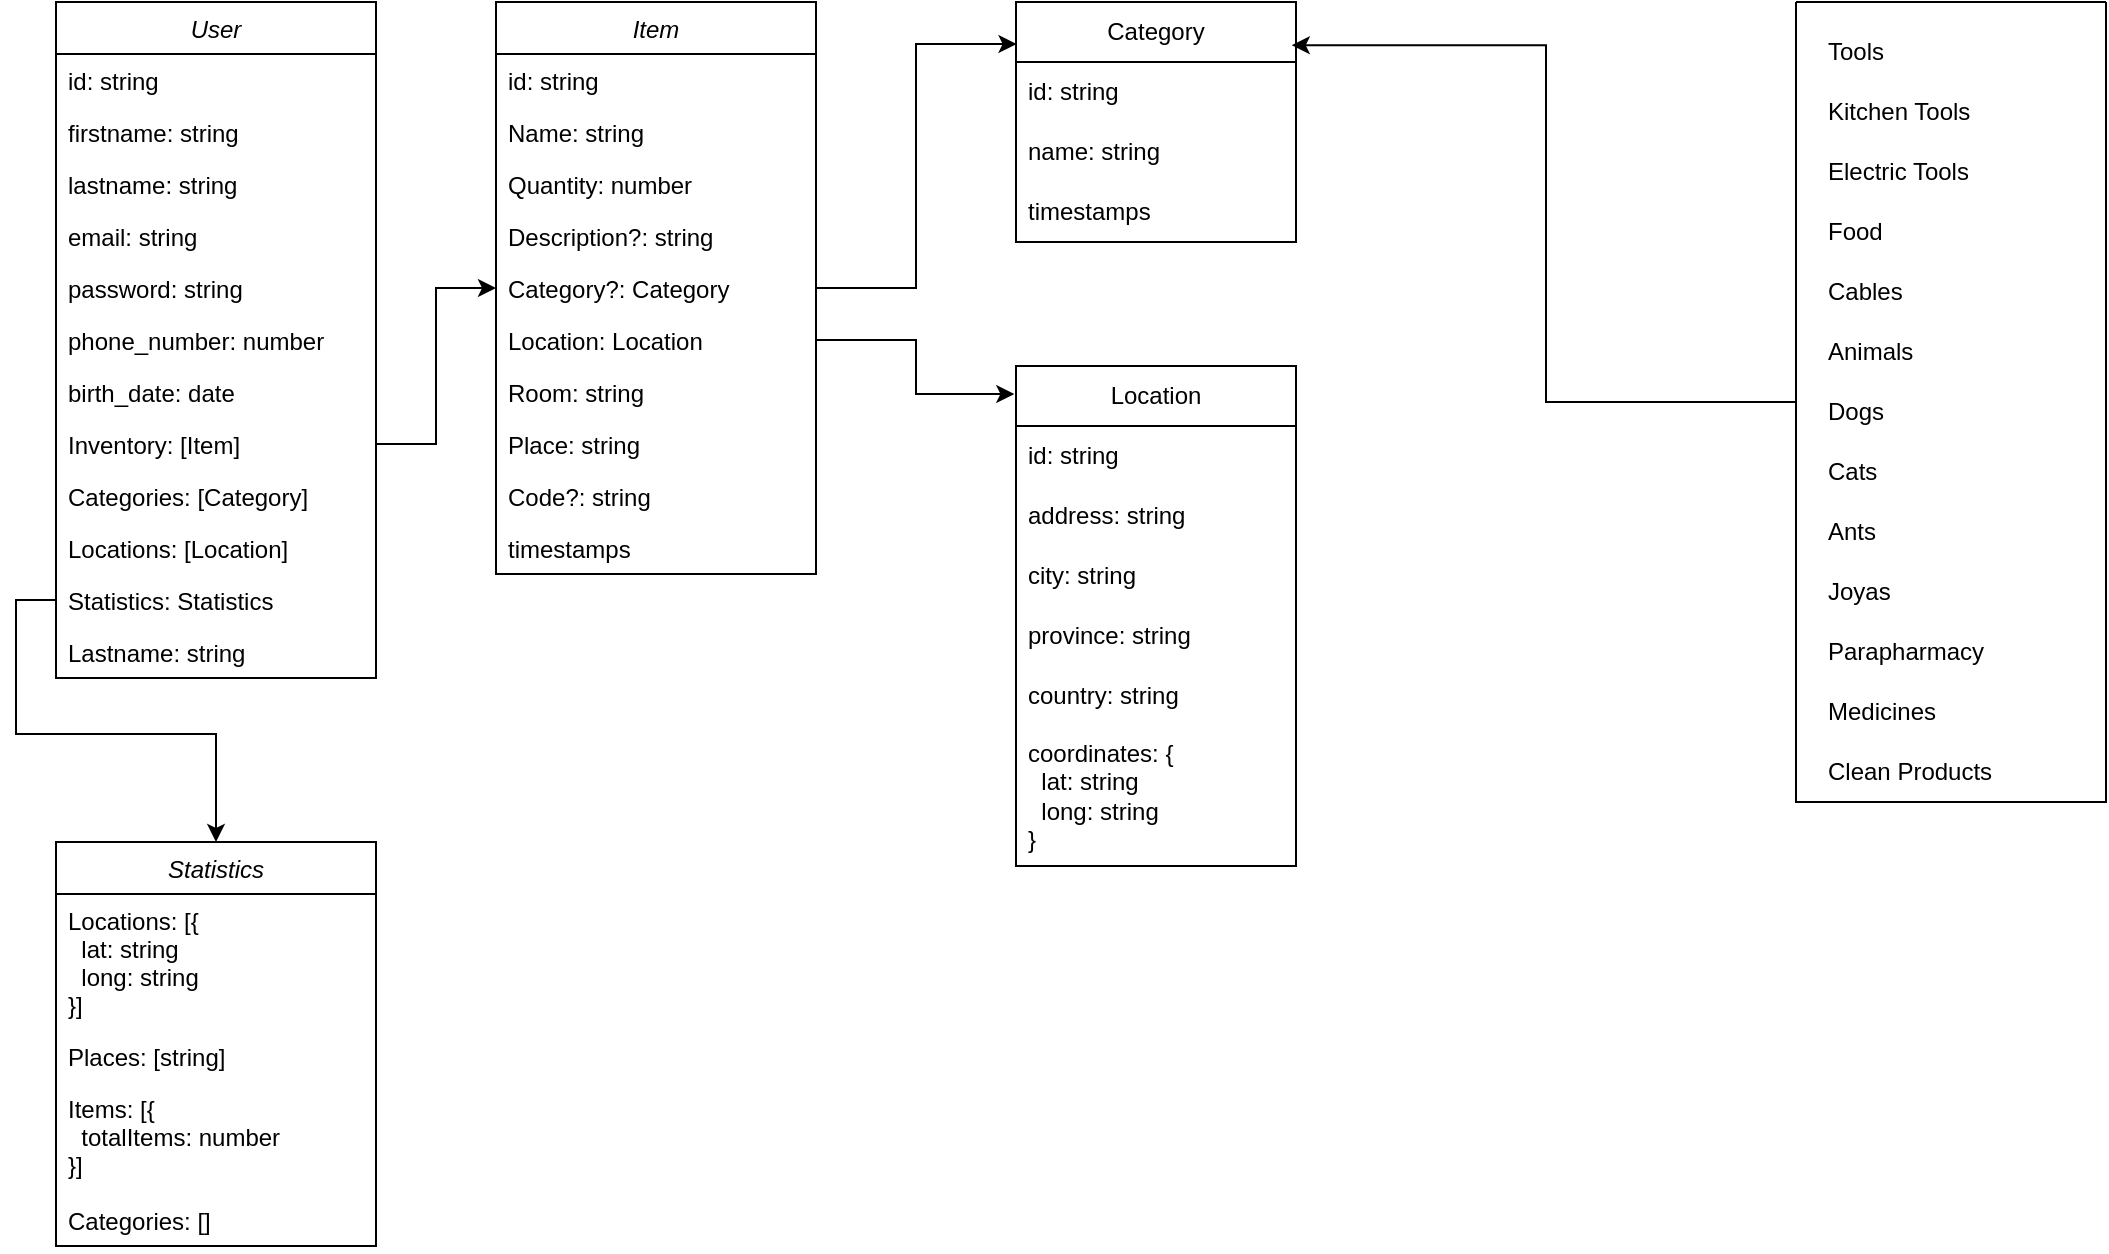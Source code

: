 <mxfile>
    <diagram id="C5RBs43oDa-KdzZeNtuy" name="Page-1">
        <mxGraphModel dx="387" dy="584" grid="1" gridSize="10" guides="1" tooltips="1" connect="1" arrows="1" fold="1" page="1" pageScale="1" pageWidth="827" pageHeight="1169" math="0" shadow="0">
            <root>
                <mxCell id="WIyWlLk6GJQsqaUBKTNV-0"/>
                <mxCell id="WIyWlLk6GJQsqaUBKTNV-1" parent="WIyWlLk6GJQsqaUBKTNV-0"/>
                <mxCell id="lTNnwM9sCUktdLASfNQ8-12" value="" style="edgeStyle=orthogonalEdgeStyle;rounded=0;orthogonalLoop=1;jettySize=auto;html=1;" parent="WIyWlLk6GJQsqaUBKTNV-1" source="zkfFHV4jXpPFQw0GAbJ--5" target="lTNnwM9sCUktdLASfNQ8-6" edge="1">
                    <mxGeometry relative="1" as="geometry"/>
                </mxCell>
                <mxCell id="lTNnwM9sCUktdLASfNQ8-35" value="" style="edgeStyle=orthogonalEdgeStyle;rounded=0;orthogonalLoop=1;jettySize=auto;html=1;" parent="WIyWlLk6GJQsqaUBKTNV-1" source="lTNnwM9sCUktdLASfNQ8-16" target="lTNnwM9sCUktdLASfNQ8-26" edge="1">
                    <mxGeometry relative="1" as="geometry"/>
                </mxCell>
                <mxCell id="zkfFHV4jXpPFQw0GAbJ--0" value="User" style="swimlane;fontStyle=2;align=center;verticalAlign=top;childLayout=stackLayout;horizontal=1;startSize=26;horizontalStack=0;resizeParent=1;resizeLast=0;collapsible=1;marginBottom=0;rounded=0;shadow=0;strokeWidth=1;" parent="WIyWlLk6GJQsqaUBKTNV-1" vertex="1">
                    <mxGeometry x="50" y="30" width="160" height="338" as="geometry">
                        <mxRectangle x="230" y="140" width="160" height="26" as="alternateBounds"/>
                    </mxGeometry>
                </mxCell>
                <mxCell id="VbtxG0WR9IZYmpiAiTTr-2" value="id: string" style="text;align=left;verticalAlign=top;spacingLeft=4;spacingRight=4;overflow=hidden;rotatable=0;points=[[0,0.5],[1,0.5]];portConstraint=eastwest;" parent="zkfFHV4jXpPFQw0GAbJ--0" vertex="1">
                    <mxGeometry y="26" width="160" height="26" as="geometry"/>
                </mxCell>
                <mxCell id="zkfFHV4jXpPFQw0GAbJ--1" value="firstname: string" style="text;align=left;verticalAlign=top;spacingLeft=4;spacingRight=4;overflow=hidden;rotatable=0;points=[[0,0.5],[1,0.5]];portConstraint=eastwest;" parent="zkfFHV4jXpPFQw0GAbJ--0" vertex="1">
                    <mxGeometry y="52" width="160" height="26" as="geometry"/>
                </mxCell>
                <mxCell id="zkfFHV4jXpPFQw0GAbJ--2" value="lastname: string" style="text;align=left;verticalAlign=top;spacingLeft=4;spacingRight=4;overflow=hidden;rotatable=0;points=[[0,0.5],[1,0.5]];portConstraint=eastwest;rounded=0;shadow=0;html=0;" parent="zkfFHV4jXpPFQw0GAbJ--0" vertex="1">
                    <mxGeometry y="78" width="160" height="26" as="geometry"/>
                </mxCell>
                <mxCell id="zkfFHV4jXpPFQw0GAbJ--3" value="email: string" style="text;align=left;verticalAlign=top;spacingLeft=4;spacingRight=4;overflow=hidden;rotatable=0;points=[[0,0.5],[1,0.5]];portConstraint=eastwest;rounded=0;shadow=0;html=0;" parent="zkfFHV4jXpPFQw0GAbJ--0" vertex="1">
                    <mxGeometry y="104" width="160" height="26" as="geometry"/>
                </mxCell>
                <mxCell id="lTNnwM9sCUktdLASfNQ8-13" value="password: string" style="text;align=left;verticalAlign=top;spacingLeft=4;spacingRight=4;overflow=hidden;rotatable=0;points=[[0,0.5],[1,0.5]];portConstraint=eastwest;rounded=0;shadow=0;html=0;" parent="zkfFHV4jXpPFQw0GAbJ--0" vertex="1">
                    <mxGeometry y="130" width="160" height="26" as="geometry"/>
                </mxCell>
                <mxCell id="lTNnwM9sCUktdLASfNQ8-14" value="phone_number: number" style="text;align=left;verticalAlign=top;spacingLeft=4;spacingRight=4;overflow=hidden;rotatable=0;points=[[0,0.5],[1,0.5]];portConstraint=eastwest;rounded=0;shadow=0;html=0;" parent="zkfFHV4jXpPFQw0GAbJ--0" vertex="1">
                    <mxGeometry y="156" width="160" height="26" as="geometry"/>
                </mxCell>
                <mxCell id="lTNnwM9sCUktdLASfNQ8-15" value="birth_date: date" style="text;align=left;verticalAlign=top;spacingLeft=4;spacingRight=4;overflow=hidden;rotatable=0;points=[[0,0.5],[1,0.5]];portConstraint=eastwest;rounded=0;shadow=0;html=0;" parent="zkfFHV4jXpPFQw0GAbJ--0" vertex="1">
                    <mxGeometry y="182" width="160" height="26" as="geometry"/>
                </mxCell>
                <mxCell id="zkfFHV4jXpPFQw0GAbJ--5" value="Inventory: [Item]" style="text;align=left;verticalAlign=top;spacingLeft=4;spacingRight=4;overflow=hidden;rotatable=0;points=[[0,0.5],[1,0.5]];portConstraint=eastwest;" parent="zkfFHV4jXpPFQw0GAbJ--0" vertex="1">
                    <mxGeometry y="208" width="160" height="26" as="geometry"/>
                </mxCell>
                <mxCell id="lTNnwM9sCUktdLASfNQ8-84" value="Categories: [Category]" style="text;align=left;verticalAlign=top;spacingLeft=4;spacingRight=4;overflow=hidden;rotatable=0;points=[[0,0.5],[1,0.5]];portConstraint=eastwest;" parent="zkfFHV4jXpPFQw0GAbJ--0" vertex="1">
                    <mxGeometry y="234" width="160" height="26" as="geometry"/>
                </mxCell>
                <mxCell id="lTNnwM9sCUktdLASfNQ8-83" value="Locations: [Location]" style="text;align=left;verticalAlign=top;spacingLeft=4;spacingRight=4;overflow=hidden;rotatable=0;points=[[0,0.5],[1,0.5]];portConstraint=eastwest;" parent="zkfFHV4jXpPFQw0GAbJ--0" vertex="1">
                    <mxGeometry y="260" width="160" height="26" as="geometry"/>
                </mxCell>
                <mxCell id="lTNnwM9sCUktdLASfNQ8-16" value="Statistics: Statistics" style="text;align=left;verticalAlign=top;spacingLeft=4;spacingRight=4;overflow=hidden;rotatable=0;points=[[0,0.5],[1,0.5]];portConstraint=eastwest;" parent="zkfFHV4jXpPFQw0GAbJ--0" vertex="1">
                    <mxGeometry y="286" width="160" height="26" as="geometry"/>
                </mxCell>
                <mxCell id="lTNnwM9sCUktdLASfNQ8-85" value="Lastname: string" style="text;align=left;verticalAlign=top;spacingLeft=4;spacingRight=4;overflow=hidden;rotatable=0;points=[[0,0.5],[1,0.5]];portConstraint=eastwest;rounded=0;shadow=0;html=0;" parent="zkfFHV4jXpPFQw0GAbJ--0" vertex="1">
                    <mxGeometry y="312" width="160" height="26" as="geometry"/>
                </mxCell>
                <mxCell id="lTNnwM9sCUktdLASfNQ8-6" value="Item" style="swimlane;fontStyle=2;align=center;verticalAlign=top;childLayout=stackLayout;horizontal=1;startSize=26;horizontalStack=0;resizeParent=1;resizeLast=0;collapsible=1;marginBottom=0;rounded=0;shadow=0;strokeWidth=1;" parent="WIyWlLk6GJQsqaUBKTNV-1" vertex="1">
                    <mxGeometry x="270" y="30" width="160" height="286" as="geometry">
                        <mxRectangle x="230" y="140" width="160" height="26" as="alternateBounds"/>
                    </mxGeometry>
                </mxCell>
                <mxCell id="VbtxG0WR9IZYmpiAiTTr-1" value="id: string" style="text;align=left;verticalAlign=top;spacingLeft=4;spacingRight=4;overflow=hidden;rotatable=0;points=[[0,0.5],[1,0.5]];portConstraint=eastwest;rounded=0;shadow=0;html=0;" parent="lTNnwM9sCUktdLASfNQ8-6" vertex="1">
                    <mxGeometry y="26" width="160" height="26" as="geometry"/>
                </mxCell>
                <mxCell id="lTNnwM9sCUktdLASfNQ8-9" value="Name: string" style="text;align=left;verticalAlign=top;spacingLeft=4;spacingRight=4;overflow=hidden;rotatable=0;points=[[0,0.5],[1,0.5]];portConstraint=eastwest;rounded=0;shadow=0;html=0;" parent="lTNnwM9sCUktdLASfNQ8-6" vertex="1">
                    <mxGeometry y="52" width="160" height="26" as="geometry"/>
                </mxCell>
                <mxCell id="lTNnwM9sCUktdLASfNQ8-38" value="Quantity: number" style="text;align=left;verticalAlign=top;spacingLeft=4;spacingRight=4;overflow=hidden;rotatable=0;points=[[0,0.5],[1,0.5]];portConstraint=eastwest;" parent="lTNnwM9sCUktdLASfNQ8-6" vertex="1">
                    <mxGeometry y="78" width="160" height="26" as="geometry"/>
                </mxCell>
                <mxCell id="lTNnwM9sCUktdLASfNQ8-11" value="Description?: string" style="text;align=left;verticalAlign=top;spacingLeft=4;spacingRight=4;overflow=hidden;rotatable=0;points=[[0,0.5],[1,0.5]];portConstraint=eastwest;" parent="lTNnwM9sCUktdLASfNQ8-6" vertex="1">
                    <mxGeometry y="104" width="160" height="26" as="geometry"/>
                </mxCell>
                <mxCell id="lTNnwM9sCUktdLASfNQ8-36" value="Category?: Category" style="text;align=left;verticalAlign=top;spacingLeft=4;spacingRight=4;overflow=hidden;rotatable=0;points=[[0,0.5],[1,0.5]];portConstraint=eastwest;rounded=0;shadow=0;html=0;" parent="lTNnwM9sCUktdLASfNQ8-6" vertex="1">
                    <mxGeometry y="130" width="160" height="26" as="geometry"/>
                </mxCell>
                <mxCell id="lTNnwM9sCUktdLASfNQ8-7" value="Location: Location" style="text;align=left;verticalAlign=top;spacingLeft=4;spacingRight=4;overflow=hidden;rotatable=0;points=[[0,0.5],[1,0.5]];portConstraint=eastwest;" parent="lTNnwM9sCUktdLASfNQ8-6" vertex="1">
                    <mxGeometry y="156" width="160" height="26" as="geometry"/>
                </mxCell>
                <mxCell id="lTNnwM9sCUktdLASfNQ8-37" value="Room: string" style="text;align=left;verticalAlign=top;spacingLeft=4;spacingRight=4;overflow=hidden;rotatable=0;points=[[0,0.5],[1,0.5]];portConstraint=eastwest;" parent="lTNnwM9sCUktdLASfNQ8-6" vertex="1">
                    <mxGeometry y="182" width="160" height="26" as="geometry"/>
                </mxCell>
                <mxCell id="lTNnwM9sCUktdLASfNQ8-8" value="Place: string" style="text;align=left;verticalAlign=top;spacingLeft=4;spacingRight=4;overflow=hidden;rotatable=0;points=[[0,0.5],[1,0.5]];portConstraint=eastwest;rounded=0;shadow=0;html=0;" parent="lTNnwM9sCUktdLASfNQ8-6" vertex="1">
                    <mxGeometry y="208" width="160" height="26" as="geometry"/>
                </mxCell>
                <mxCell id="lTNnwM9sCUktdLASfNQ8-48" value="Code?: string" style="text;align=left;verticalAlign=top;spacingLeft=4;spacingRight=4;overflow=hidden;rotatable=0;points=[[0,0.5],[1,0.5]];portConstraint=eastwest;rounded=0;shadow=0;html=0;" parent="lTNnwM9sCUktdLASfNQ8-6" vertex="1">
                    <mxGeometry y="234" width="160" height="26" as="geometry"/>
                </mxCell>
                <mxCell id="lTNnwM9sCUktdLASfNQ8-86" value="timestamps" style="text;align=left;verticalAlign=top;spacingLeft=4;spacingRight=4;overflow=hidden;rotatable=0;points=[[0,0.5],[1,0.5]];portConstraint=eastwest;rounded=0;shadow=0;html=0;" parent="lTNnwM9sCUktdLASfNQ8-6" vertex="1">
                    <mxGeometry y="260" width="160" height="26" as="geometry"/>
                </mxCell>
                <mxCell id="lTNnwM9sCUktdLASfNQ8-26" value="Statistics" style="swimlane;fontStyle=2;align=center;verticalAlign=top;childLayout=stackLayout;horizontal=1;startSize=26;horizontalStack=0;resizeParent=1;resizeLast=0;collapsible=1;marginBottom=0;rounded=0;shadow=0;strokeWidth=1;" parent="WIyWlLk6GJQsqaUBKTNV-1" vertex="1">
                    <mxGeometry x="50" y="450" width="160" height="202" as="geometry">
                        <mxRectangle x="230" y="140" width="160" height="26" as="alternateBounds"/>
                    </mxGeometry>
                </mxCell>
                <mxCell id="lTNnwM9sCUktdLASfNQ8-28" value="Locations: [{&#10;  lat: string&#10;  long: string&#10;}]" style="text;align=left;verticalAlign=top;spacingLeft=4;spacingRight=4;overflow=hidden;rotatable=0;points=[[0,0.5],[1,0.5]];portConstraint=eastwest;rounded=0;shadow=0;html=0;" parent="lTNnwM9sCUktdLASfNQ8-26" vertex="1">
                    <mxGeometry y="26" width="160" height="68" as="geometry"/>
                </mxCell>
                <mxCell id="lTNnwM9sCUktdLASfNQ8-27" value="Places: [string]" style="text;align=left;verticalAlign=top;spacingLeft=4;spacingRight=4;overflow=hidden;rotatable=0;points=[[0,0.5],[1,0.5]];portConstraint=eastwest;" parent="lTNnwM9sCUktdLASfNQ8-26" vertex="1">
                    <mxGeometry y="94" width="160" height="26" as="geometry"/>
                </mxCell>
                <mxCell id="lTNnwM9sCUktdLASfNQ8-29" value="Items: [{&#10;  totalItems: number&#10;}]" style="text;align=left;verticalAlign=top;spacingLeft=4;spacingRight=4;overflow=hidden;rotatable=0;points=[[0,0.5],[1,0.5]];portConstraint=eastwest;rounded=0;shadow=0;html=0;" parent="lTNnwM9sCUktdLASfNQ8-26" vertex="1">
                    <mxGeometry y="120" width="160" height="56" as="geometry"/>
                </mxCell>
                <mxCell id="lTNnwM9sCUktdLASfNQ8-82" value="Categories: []" style="text;align=left;verticalAlign=top;spacingLeft=4;spacingRight=4;overflow=hidden;rotatable=0;points=[[0,0.5],[1,0.5]];portConstraint=eastwest;rounded=0;shadow=0;html=0;" parent="lTNnwM9sCUktdLASfNQ8-26" vertex="1">
                    <mxGeometry y="176" width="160" height="26" as="geometry"/>
                </mxCell>
                <mxCell id="lTNnwM9sCUktdLASfNQ8-51" value="Category" style="swimlane;fontStyle=0;childLayout=stackLayout;horizontal=1;startSize=30;horizontalStack=0;resizeParent=1;resizeParentMax=0;resizeLast=0;collapsible=1;marginBottom=0;whiteSpace=wrap;html=1;" parent="WIyWlLk6GJQsqaUBKTNV-1" vertex="1">
                    <mxGeometry x="530" y="30" width="140" height="120" as="geometry"/>
                </mxCell>
                <mxCell id="VbtxG0WR9IZYmpiAiTTr-0" value="id: string" style="text;strokeColor=none;fillColor=none;align=left;verticalAlign=middle;spacingLeft=4;spacingRight=4;overflow=hidden;points=[[0,0.5],[1,0.5]];portConstraint=eastwest;rotatable=0;whiteSpace=wrap;html=1;" parent="lTNnwM9sCUktdLASfNQ8-51" vertex="1">
                    <mxGeometry y="30" width="140" height="30" as="geometry"/>
                </mxCell>
                <mxCell id="lTNnwM9sCUktdLASfNQ8-52" value="name: string" style="text;strokeColor=none;fillColor=none;align=left;verticalAlign=middle;spacingLeft=4;spacingRight=4;overflow=hidden;points=[[0,0.5],[1,0.5]];portConstraint=eastwest;rotatable=0;whiteSpace=wrap;html=1;" parent="lTNnwM9sCUktdLASfNQ8-51" vertex="1">
                    <mxGeometry y="60" width="140" height="30" as="geometry"/>
                </mxCell>
                <mxCell id="lTNnwM9sCUktdLASfNQ8-53" value="timestamps" style="text;strokeColor=none;fillColor=none;align=left;verticalAlign=middle;spacingLeft=4;spacingRight=4;overflow=hidden;points=[[0,0.5],[1,0.5]];portConstraint=eastwest;rotatable=0;whiteSpace=wrap;html=1;" parent="lTNnwM9sCUktdLASfNQ8-51" vertex="1">
                    <mxGeometry y="90" width="140" height="30" as="geometry"/>
                </mxCell>
                <mxCell id="lTNnwM9sCUktdLASfNQ8-72" style="edgeStyle=orthogonalEdgeStyle;rounded=0;orthogonalLoop=1;jettySize=auto;html=1;entryX=0.985;entryY=0.18;entryDx=0;entryDy=0;entryPerimeter=0;" parent="WIyWlLk6GJQsqaUBKTNV-1" source="lTNnwM9sCUktdLASfNQ8-57" target="lTNnwM9sCUktdLASfNQ8-51" edge="1">
                    <mxGeometry relative="1" as="geometry">
                        <mxPoint x="850" y="45" as="targetPoint"/>
                    </mxGeometry>
                </mxCell>
                <mxCell id="lTNnwM9sCUktdLASfNQ8-57" value="" style="swimlane;startSize=0;" parent="WIyWlLk6GJQsqaUBKTNV-1" vertex="1">
                    <mxGeometry x="920" y="30" width="155" height="400" as="geometry"/>
                </mxCell>
                <mxCell id="lTNnwM9sCUktdLASfNQ8-40" value="Tools" style="text;strokeColor=none;fillColor=none;align=left;verticalAlign=middle;spacingLeft=4;spacingRight=4;overflow=hidden;points=[[0,0.5],[1,0.5]];portConstraint=eastwest;rotatable=0;whiteSpace=wrap;html=1;" parent="lTNnwM9sCUktdLASfNQ8-57" vertex="1">
                    <mxGeometry x="10" y="10" width="140" height="30" as="geometry"/>
                </mxCell>
                <mxCell id="lTNnwM9sCUktdLASfNQ8-47" value="Kitchen Tools" style="text;strokeColor=none;fillColor=none;align=left;verticalAlign=middle;spacingLeft=4;spacingRight=4;overflow=hidden;points=[[0,0.5],[1,0.5]];portConstraint=eastwest;rotatable=0;whiteSpace=wrap;html=1;" parent="lTNnwM9sCUktdLASfNQ8-57" vertex="1">
                    <mxGeometry x="10" y="40" width="140" height="30" as="geometry"/>
                </mxCell>
                <mxCell id="lTNnwM9sCUktdLASfNQ8-49" value="Electric Tools" style="text;strokeColor=none;fillColor=none;align=left;verticalAlign=middle;spacingLeft=4;spacingRight=4;overflow=hidden;points=[[0,0.5],[1,0.5]];portConstraint=eastwest;rotatable=0;whiteSpace=wrap;html=1;" parent="lTNnwM9sCUktdLASfNQ8-57" vertex="1">
                    <mxGeometry x="10" y="70" width="140" height="30" as="geometry"/>
                </mxCell>
                <mxCell id="lTNnwM9sCUktdLASfNQ8-42" value="Cables" style="text;strokeColor=none;fillColor=none;align=left;verticalAlign=middle;spacingLeft=4;spacingRight=4;overflow=hidden;points=[[0,0.5],[1,0.5]];portConstraint=eastwest;rotatable=0;whiteSpace=wrap;html=1;" parent="lTNnwM9sCUktdLASfNQ8-57" vertex="1">
                    <mxGeometry x="10" y="130" width="140" height="30" as="geometry"/>
                </mxCell>
                <mxCell id="lTNnwM9sCUktdLASfNQ8-41" value="Food" style="text;strokeColor=none;fillColor=none;align=left;verticalAlign=middle;spacingLeft=4;spacingRight=4;overflow=hidden;points=[[0,0.5],[1,0.5]];portConstraint=eastwest;rotatable=0;whiteSpace=wrap;html=1;" parent="lTNnwM9sCUktdLASfNQ8-57" vertex="1">
                    <mxGeometry x="10" y="100" width="140" height="30" as="geometry"/>
                </mxCell>
                <mxCell id="lTNnwM9sCUktdLASfNQ8-43" value="Animals" style="text;strokeColor=none;fillColor=none;align=left;verticalAlign=middle;spacingLeft=4;spacingRight=4;overflow=hidden;points=[[0,0.5],[1,0.5]];portConstraint=eastwest;rotatable=0;whiteSpace=wrap;html=1;" parent="lTNnwM9sCUktdLASfNQ8-57" vertex="1">
                    <mxGeometry x="10" y="160" width="140" height="30" as="geometry"/>
                </mxCell>
                <mxCell id="lTNnwM9sCUktdLASfNQ8-44" value="Dogs" style="text;strokeColor=none;fillColor=none;align=left;verticalAlign=middle;spacingLeft=4;spacingRight=4;overflow=hidden;points=[[0,0.5],[1,0.5]];portConstraint=eastwest;rotatable=0;whiteSpace=wrap;html=1;" parent="lTNnwM9sCUktdLASfNQ8-57" vertex="1">
                    <mxGeometry x="10" y="190" width="140" height="30" as="geometry"/>
                </mxCell>
                <mxCell id="lTNnwM9sCUktdLASfNQ8-45" value="Cats" style="text;strokeColor=none;fillColor=none;align=left;verticalAlign=middle;spacingLeft=4;spacingRight=4;overflow=hidden;points=[[0,0.5],[1,0.5]];portConstraint=eastwest;rotatable=0;whiteSpace=wrap;html=1;" parent="lTNnwM9sCUktdLASfNQ8-57" vertex="1">
                    <mxGeometry x="10" y="220" width="140" height="30" as="geometry"/>
                </mxCell>
                <mxCell id="lTNnwM9sCUktdLASfNQ8-46" value="Ants" style="text;strokeColor=none;fillColor=none;align=left;verticalAlign=middle;spacingLeft=4;spacingRight=4;overflow=hidden;points=[[0,0.5],[1,0.5]];portConstraint=eastwest;rotatable=0;whiteSpace=wrap;html=1;" parent="lTNnwM9sCUktdLASfNQ8-57" vertex="1">
                    <mxGeometry x="10" y="250" width="140" height="30" as="geometry"/>
                </mxCell>
                <mxCell id="lTNnwM9sCUktdLASfNQ8-50" value="Joyas" style="text;strokeColor=none;fillColor=none;align=left;verticalAlign=middle;spacingLeft=4;spacingRight=4;overflow=hidden;points=[[0,0.5],[1,0.5]];portConstraint=eastwest;rotatable=0;whiteSpace=wrap;html=1;" parent="lTNnwM9sCUktdLASfNQ8-57" vertex="1">
                    <mxGeometry x="10" y="280" width="140" height="30" as="geometry"/>
                </mxCell>
                <mxCell id="lTNnwM9sCUktdLASfNQ8-89" value="Parapharmacy" style="text;strokeColor=none;fillColor=none;align=left;verticalAlign=middle;spacingLeft=4;spacingRight=4;overflow=hidden;points=[[0,0.5],[1,0.5]];portConstraint=eastwest;rotatable=0;whiteSpace=wrap;html=1;" parent="lTNnwM9sCUktdLASfNQ8-57" vertex="1">
                    <mxGeometry x="10" y="310" width="140" height="30" as="geometry"/>
                </mxCell>
                <mxCell id="lTNnwM9sCUktdLASfNQ8-90" value="Medicines" style="text;strokeColor=none;fillColor=none;align=left;verticalAlign=middle;spacingLeft=4;spacingRight=4;overflow=hidden;points=[[0,0.5],[1,0.5]];portConstraint=eastwest;rotatable=0;whiteSpace=wrap;html=1;" parent="lTNnwM9sCUktdLASfNQ8-57" vertex="1">
                    <mxGeometry x="10" y="340" width="140" height="30" as="geometry"/>
                </mxCell>
                <mxCell id="VbtxG0WR9IZYmpiAiTTr-4" value="Clean Products" style="text;strokeColor=none;fillColor=none;align=left;verticalAlign=middle;spacingLeft=4;spacingRight=4;overflow=hidden;points=[[0,0.5],[1,0.5]];portConstraint=eastwest;rotatable=0;whiteSpace=wrap;html=1;" parent="lTNnwM9sCUktdLASfNQ8-57" vertex="1">
                    <mxGeometry x="10" y="370" width="140" height="30" as="geometry"/>
                </mxCell>
                <mxCell id="lTNnwM9sCUktdLASfNQ8-68" style="edgeStyle=orthogonalEdgeStyle;rounded=0;orthogonalLoop=1;jettySize=auto;html=1;entryX=0.002;entryY=0.175;entryDx=0;entryDy=0;entryPerimeter=0;" parent="WIyWlLk6GJQsqaUBKTNV-1" source="lTNnwM9sCUktdLASfNQ8-36" target="lTNnwM9sCUktdLASfNQ8-51" edge="1">
                    <mxGeometry relative="1" as="geometry"/>
                </mxCell>
                <mxCell id="lTNnwM9sCUktdLASfNQ8-73" value="Location" style="swimlane;fontStyle=0;childLayout=stackLayout;horizontal=1;startSize=30;horizontalStack=0;resizeParent=1;resizeParentMax=0;resizeLast=0;collapsible=1;marginBottom=0;whiteSpace=wrap;html=1;" parent="WIyWlLk6GJQsqaUBKTNV-1" vertex="1">
                    <mxGeometry x="530" y="212" width="140" height="250" as="geometry"/>
                </mxCell>
                <mxCell id="VbtxG0WR9IZYmpiAiTTr-3" value="id: string" style="text;strokeColor=none;fillColor=none;align=left;verticalAlign=middle;spacingLeft=4;spacingRight=4;overflow=hidden;points=[[0,0.5],[1,0.5]];portConstraint=eastwest;rotatable=0;whiteSpace=wrap;html=1;" parent="lTNnwM9sCUktdLASfNQ8-73" vertex="1">
                    <mxGeometry y="30" width="140" height="30" as="geometry"/>
                </mxCell>
                <mxCell id="lTNnwM9sCUktdLASfNQ8-74" value="address: string" style="text;strokeColor=none;fillColor=none;align=left;verticalAlign=middle;spacingLeft=4;spacingRight=4;overflow=hidden;points=[[0,0.5],[1,0.5]];portConstraint=eastwest;rotatable=0;whiteSpace=wrap;html=1;" parent="lTNnwM9sCUktdLASfNQ8-73" vertex="1">
                    <mxGeometry y="60" width="140" height="30" as="geometry"/>
                </mxCell>
                <mxCell id="lTNnwM9sCUktdLASfNQ8-76" value="city: string" style="text;strokeColor=none;fillColor=none;align=left;verticalAlign=middle;spacingLeft=4;spacingRight=4;overflow=hidden;points=[[0,0.5],[1,0.5]];portConstraint=eastwest;rotatable=0;whiteSpace=wrap;html=1;" parent="lTNnwM9sCUktdLASfNQ8-73" vertex="1">
                    <mxGeometry y="90" width="140" height="30" as="geometry"/>
                </mxCell>
                <mxCell id="lTNnwM9sCUktdLASfNQ8-77" value="province: string" style="text;strokeColor=none;fillColor=none;align=left;verticalAlign=middle;spacingLeft=4;spacingRight=4;overflow=hidden;points=[[0,0.5],[1,0.5]];portConstraint=eastwest;rotatable=0;whiteSpace=wrap;html=1;" parent="lTNnwM9sCUktdLASfNQ8-73" vertex="1">
                    <mxGeometry y="120" width="140" height="30" as="geometry"/>
                </mxCell>
                <mxCell id="lTNnwM9sCUktdLASfNQ8-80" value="country: string" style="text;strokeColor=none;fillColor=none;align=left;verticalAlign=middle;spacingLeft=4;spacingRight=4;overflow=hidden;points=[[0,0.5],[1,0.5]];portConstraint=eastwest;rotatable=0;whiteSpace=wrap;html=1;" parent="lTNnwM9sCUktdLASfNQ8-73" vertex="1">
                    <mxGeometry y="150" width="140" height="30" as="geometry"/>
                </mxCell>
                <mxCell id="lTNnwM9sCUktdLASfNQ8-79" value="coordinates: {&lt;br&gt;&amp;nbsp; lat: string&lt;br&gt;&amp;nbsp; long: string&lt;br&gt;}" style="text;strokeColor=none;fillColor=none;align=left;verticalAlign=middle;spacingLeft=4;spacingRight=4;overflow=hidden;points=[[0,0.5],[1,0.5]];portConstraint=eastwest;rotatable=0;whiteSpace=wrap;html=1;" parent="lTNnwM9sCUktdLASfNQ8-73" vertex="1">
                    <mxGeometry y="180" width="140" height="70" as="geometry"/>
                </mxCell>
                <mxCell id="lTNnwM9sCUktdLASfNQ8-81" style="edgeStyle=orthogonalEdgeStyle;rounded=0;orthogonalLoop=1;jettySize=auto;html=1;entryX=-0.006;entryY=0.056;entryDx=0;entryDy=0;entryPerimeter=0;" parent="WIyWlLk6GJQsqaUBKTNV-1" source="lTNnwM9sCUktdLASfNQ8-7" target="lTNnwM9sCUktdLASfNQ8-73" edge="1">
                    <mxGeometry relative="1" as="geometry"/>
                </mxCell>
            </root>
        </mxGraphModel>
    </diagram>
</mxfile>